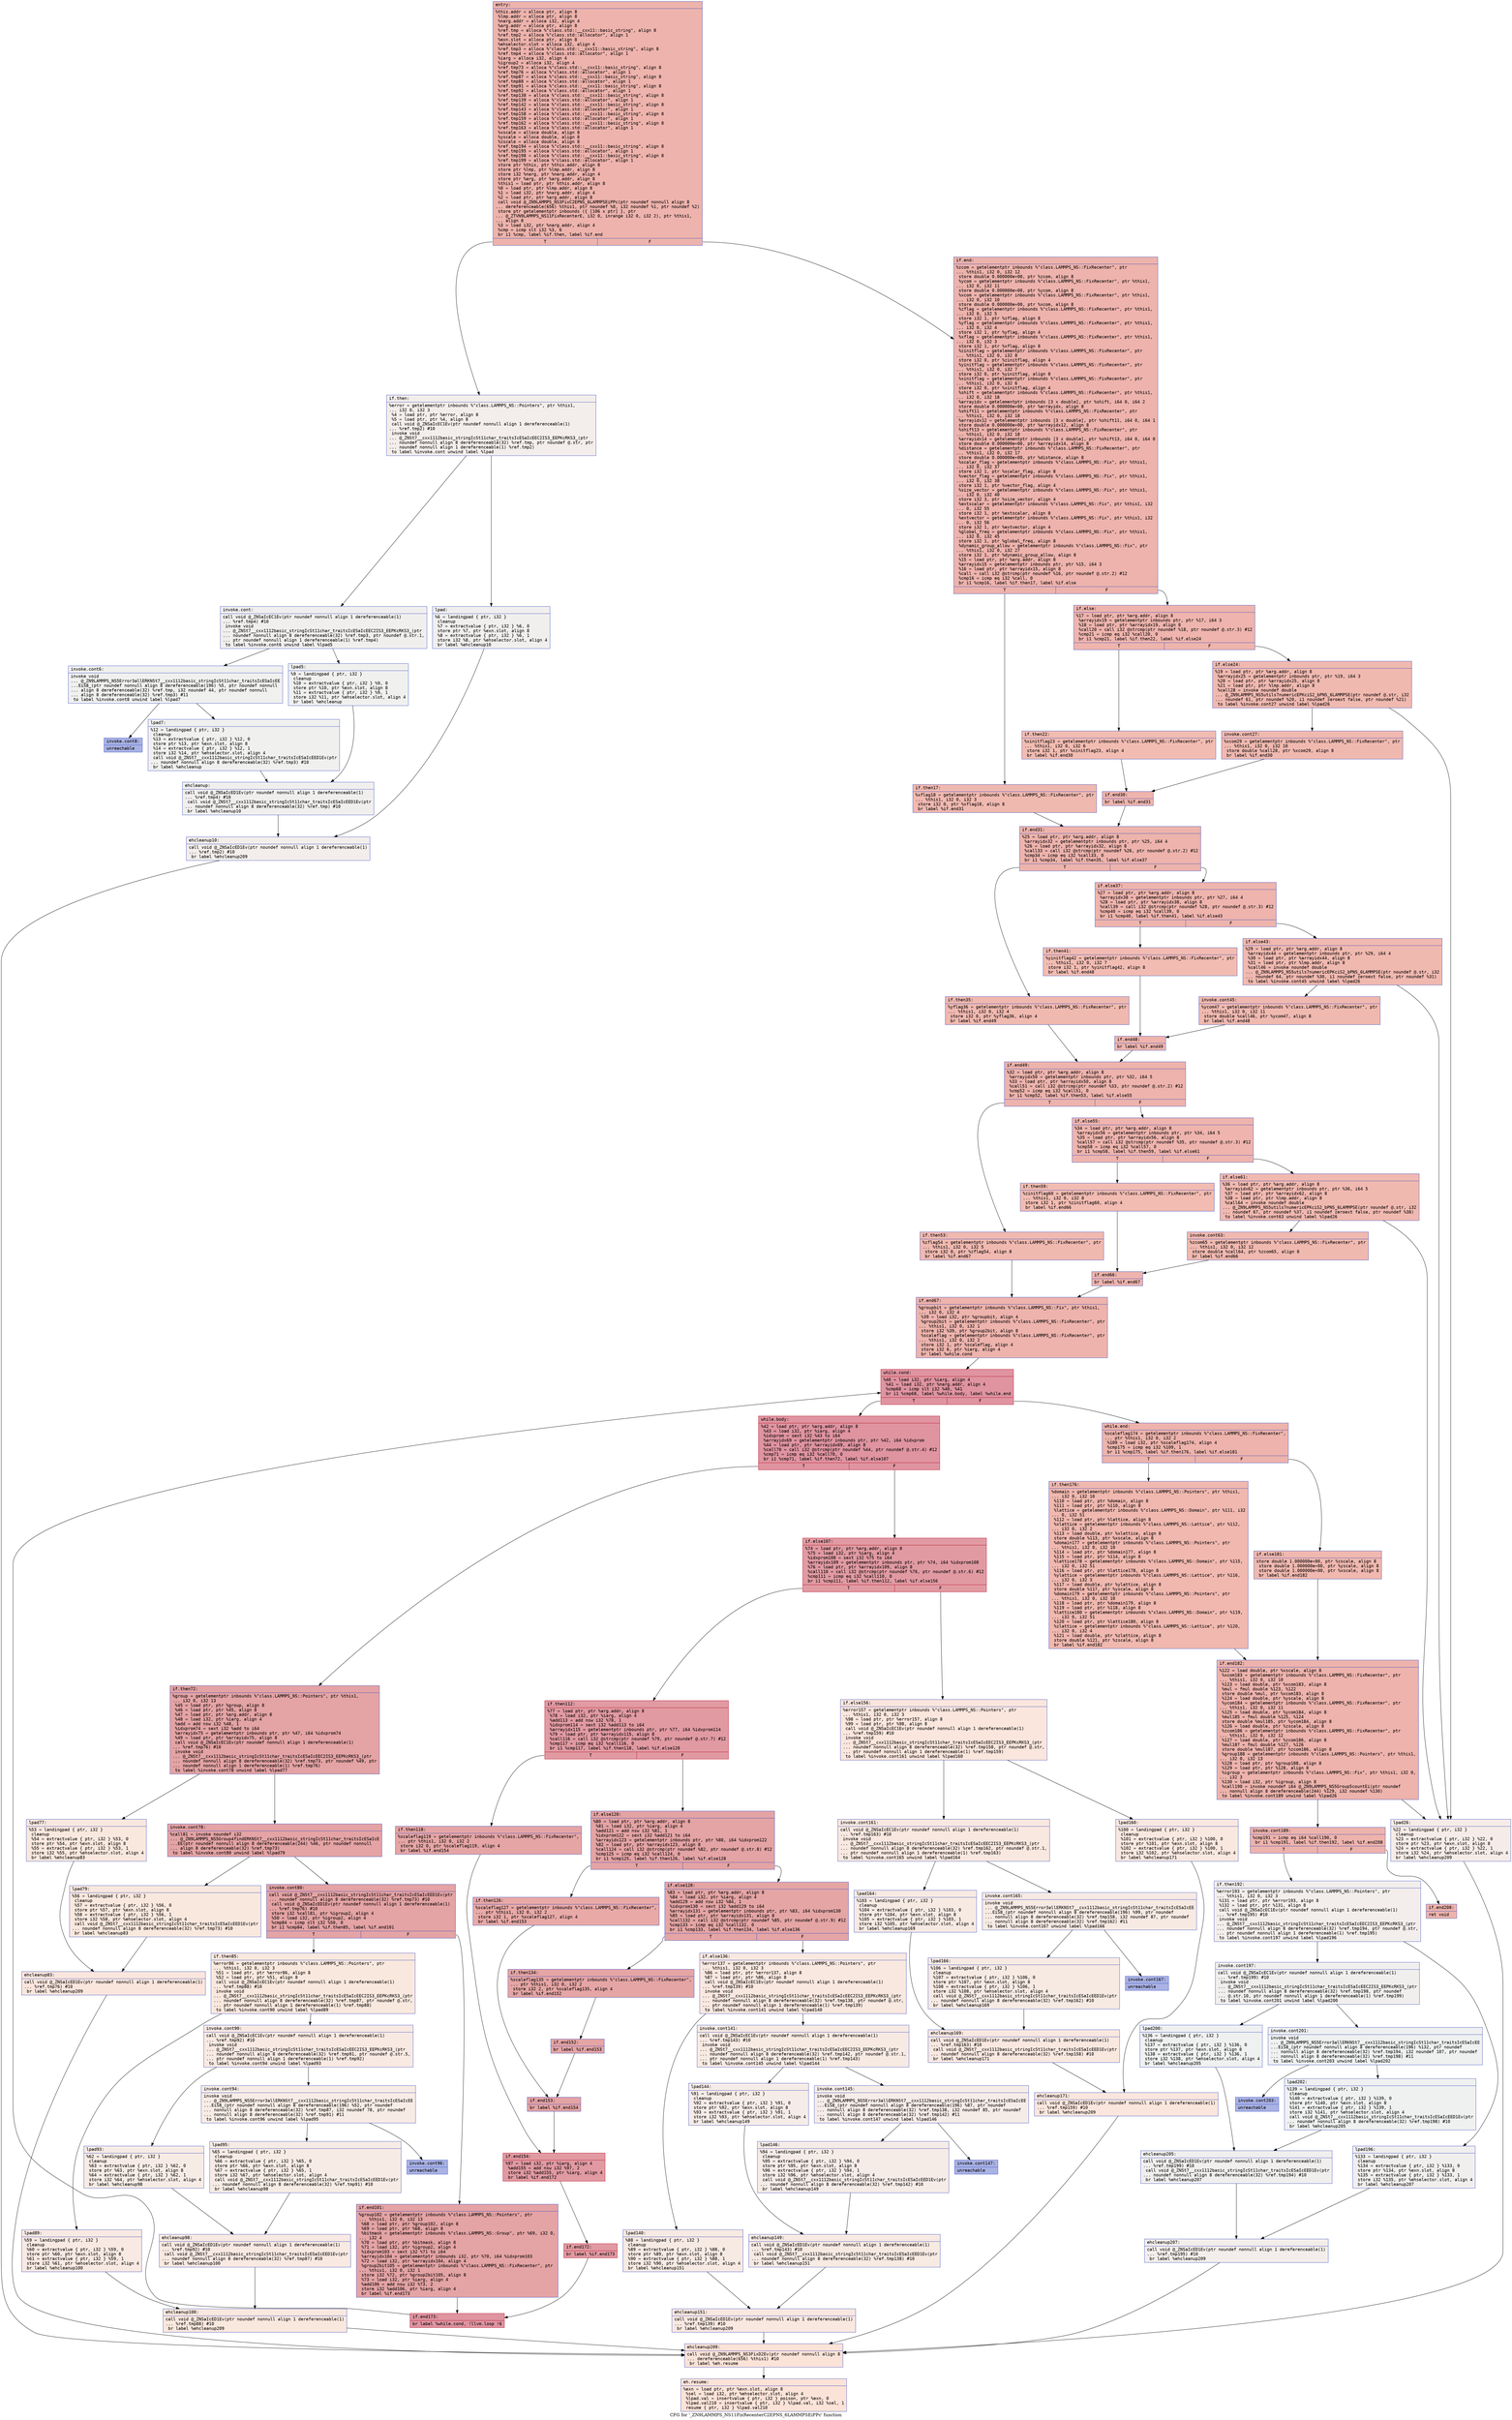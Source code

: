 digraph "CFG for '_ZN9LAMMPS_NS11FixRecenterC2EPNS_6LAMMPSEiPPc' function" {
	label="CFG for '_ZN9LAMMPS_NS11FixRecenterC2EPNS_6LAMMPSEiPPc' function";

	Node0x55b0daa75f10 [shape=record,color="#3d50c3ff", style=filled, fillcolor="#d6524470" fontname="Courier",label="{entry:\l|  %this.addr = alloca ptr, align 8\l  %lmp.addr = alloca ptr, align 8\l  %narg.addr = alloca i32, align 4\l  %arg.addr = alloca ptr, align 8\l  %ref.tmp = alloca %\"class.std::__cxx11::basic_string\", align 8\l  %ref.tmp2 = alloca %\"class.std::allocator\", align 1\l  %exn.slot = alloca ptr, align 8\l  %ehselector.slot = alloca i32, align 4\l  %ref.tmp3 = alloca %\"class.std::__cxx11::basic_string\", align 8\l  %ref.tmp4 = alloca %\"class.std::allocator\", align 1\l  %iarg = alloca i32, align 4\l  %igroup2 = alloca i32, align 4\l  %ref.tmp73 = alloca %\"class.std::__cxx11::basic_string\", align 8\l  %ref.tmp76 = alloca %\"class.std::allocator\", align 1\l  %ref.tmp87 = alloca %\"class.std::__cxx11::basic_string\", align 8\l  %ref.tmp88 = alloca %\"class.std::allocator\", align 1\l  %ref.tmp91 = alloca %\"class.std::__cxx11::basic_string\", align 8\l  %ref.tmp92 = alloca %\"class.std::allocator\", align 1\l  %ref.tmp138 = alloca %\"class.std::__cxx11::basic_string\", align 8\l  %ref.tmp139 = alloca %\"class.std::allocator\", align 1\l  %ref.tmp142 = alloca %\"class.std::__cxx11::basic_string\", align 8\l  %ref.tmp143 = alloca %\"class.std::allocator\", align 1\l  %ref.tmp158 = alloca %\"class.std::__cxx11::basic_string\", align 8\l  %ref.tmp159 = alloca %\"class.std::allocator\", align 1\l  %ref.tmp162 = alloca %\"class.std::__cxx11::basic_string\", align 8\l  %ref.tmp163 = alloca %\"class.std::allocator\", align 1\l  %xscale = alloca double, align 8\l  %yscale = alloca double, align 8\l  %zscale = alloca double, align 8\l  %ref.tmp194 = alloca %\"class.std::__cxx11::basic_string\", align 8\l  %ref.tmp195 = alloca %\"class.std::allocator\", align 1\l  %ref.tmp198 = alloca %\"class.std::__cxx11::basic_string\", align 8\l  %ref.tmp199 = alloca %\"class.std::allocator\", align 1\l  store ptr %this, ptr %this.addr, align 8\l  store ptr %lmp, ptr %lmp.addr, align 8\l  store i32 %narg, ptr %narg.addr, align 4\l  store ptr %arg, ptr %arg.addr, align 8\l  %this1 = load ptr, ptr %this.addr, align 8\l  %0 = load ptr, ptr %lmp.addr, align 8\l  %1 = load i32, ptr %narg.addr, align 4\l  %2 = load ptr, ptr %arg.addr, align 8\l  call void @_ZN9LAMMPS_NS3FixC2EPNS_6LAMMPSEiPPc(ptr noundef nonnull align 8\l... dereferenceable(656) %this1, ptr noundef %0, i32 noundef %1, ptr noundef %2)\l  store ptr getelementptr inbounds (\{ [106 x ptr] \}, ptr\l... @_ZTVN9LAMMPS_NS11FixRecenterE, i32 0, inrange i32 0, i32 2), ptr %this1,\l... align 8\l  %3 = load i32, ptr %narg.addr, align 4\l  %cmp = icmp slt i32 %3, 6\l  br i1 %cmp, label %if.then, label %if.end\l|{<s0>T|<s1>F}}"];
	Node0x55b0daa75f10:s0 -> Node0x55b0daa79340[tooltip="entry -> if.then\nProbability 0.00%" ];
	Node0x55b0daa75f10:s1 -> Node0x55b0daa793f0[tooltip="entry -> if.end\nProbability 100.00%" ];
	Node0x55b0daa79340 [shape=record,color="#3d50c3ff", style=filled, fillcolor="#e5d8d170" fontname="Courier",label="{if.then:\l|  %error = getelementptr inbounds %\"class.LAMMPS_NS::Pointers\", ptr %this1,\l... i32 0, i32 3\l  %4 = load ptr, ptr %error, align 8\l  %5 = load ptr, ptr %4, align 8\l  call void @_ZNSaIcEC1Ev(ptr noundef nonnull align 1 dereferenceable(1)\l... %ref.tmp2) #10\l  invoke void\l... @_ZNSt7__cxx1112basic_stringIcSt11char_traitsIcESaIcEEC2IS3_EEPKcRKS3_(ptr\l... noundef nonnull align 8 dereferenceable(32) %ref.tmp, ptr noundef @.str, ptr\l... noundef nonnull align 1 dereferenceable(1) %ref.tmp2)\l          to label %invoke.cont unwind label %lpad\l}"];
	Node0x55b0daa79340 -> Node0x55b0daa79a40[tooltip="if.then -> invoke.cont\nProbability 50.00%" ];
	Node0x55b0daa79340 -> Node0x55b0daa79b20[tooltip="if.then -> lpad\nProbability 50.00%" ];
	Node0x55b0daa79a40 [shape=record,color="#3d50c3ff", style=filled, fillcolor="#e0dbd870" fontname="Courier",label="{invoke.cont:\l|  call void @_ZNSaIcEC1Ev(ptr noundef nonnull align 1 dereferenceable(1)\l... %ref.tmp4) #10\l  invoke void\l... @_ZNSt7__cxx1112basic_stringIcSt11char_traitsIcESaIcEEC2IS3_EEPKcRKS3_(ptr\l... noundef nonnull align 8 dereferenceable(32) %ref.tmp3, ptr noundef @.str.1,\l... ptr noundef nonnull align 1 dereferenceable(1) %ref.tmp4)\l          to label %invoke.cont6 unwind label %lpad5\l}"];
	Node0x55b0daa79a40 -> Node0x55b0daa79eb0[tooltip="invoke.cont -> invoke.cont6\nProbability 50.00%" ];
	Node0x55b0daa79a40 -> Node0x55b0daa79f00[tooltip="invoke.cont -> lpad5\nProbability 50.00%" ];
	Node0x55b0daa79eb0 [shape=record,color="#3d50c3ff", style=filled, fillcolor="#dedcdb70" fontname="Courier",label="{invoke.cont6:\l|  invoke void\l... @_ZN9LAMMPS_NS5Error3allERKNSt7__cxx1112basic_stringIcSt11char_traitsIcESaIcEE\l...EiS8_(ptr noundef nonnull align 8 dereferenceable(196) %5, ptr noundef nonnull\l... align 8 dereferenceable(32) %ref.tmp, i32 noundef 44, ptr noundef nonnull\l... align 8 dereferenceable(32) %ref.tmp3) #11\l          to label %invoke.cont8 unwind label %lpad7\l}"];
	Node0x55b0daa79eb0 -> Node0x55b0daa79e60[tooltip="invoke.cont6 -> invoke.cont8\nProbability 0.00%" ];
	Node0x55b0daa79eb0 -> Node0x55b0daa7a160[tooltip="invoke.cont6 -> lpad7\nProbability 100.00%" ];
	Node0x55b0daa79e60 [shape=record,color="#3d50c3ff", style=filled, fillcolor="#3d50c370" fontname="Courier",label="{invoke.cont8:\l|  unreachable\l}"];
	Node0x55b0daa79b20 [shape=record,color="#3d50c3ff", style=filled, fillcolor="#e0dbd870" fontname="Courier",label="{lpad:\l|  %6 = landingpad \{ ptr, i32 \}\l          cleanup\l  %7 = extractvalue \{ ptr, i32 \} %6, 0\l  store ptr %7, ptr %exn.slot, align 8\l  %8 = extractvalue \{ ptr, i32 \} %6, 1\l  store i32 %8, ptr %ehselector.slot, align 4\l  br label %ehcleanup10\l}"];
	Node0x55b0daa79b20 -> Node0x55b0daa7ae20[tooltip="lpad -> ehcleanup10\nProbability 100.00%" ];
	Node0x55b0daa79f00 [shape=record,color="#3d50c3ff", style=filled, fillcolor="#dedcdb70" fontname="Courier",label="{lpad5:\l|  %9 = landingpad \{ ptr, i32 \}\l          cleanup\l  %10 = extractvalue \{ ptr, i32 \} %9, 0\l  store ptr %10, ptr %exn.slot, align 8\l  %11 = extractvalue \{ ptr, i32 \} %9, 1\l  store i32 %11, ptr %ehselector.slot, align 4\l  br label %ehcleanup\l}"];
	Node0x55b0daa79f00 -> Node0x55b0daa7b170[tooltip="lpad5 -> ehcleanup\nProbability 100.00%" ];
	Node0x55b0daa7a160 [shape=record,color="#3d50c3ff", style=filled, fillcolor="#dedcdb70" fontname="Courier",label="{lpad7:\l|  %12 = landingpad \{ ptr, i32 \}\l          cleanup\l  %13 = extractvalue \{ ptr, i32 \} %12, 0\l  store ptr %13, ptr %exn.slot, align 8\l  %14 = extractvalue \{ ptr, i32 \} %12, 1\l  store i32 %14, ptr %ehselector.slot, align 4\l  call void @_ZNSt7__cxx1112basic_stringIcSt11char_traitsIcESaIcEED1Ev(ptr\l... noundef nonnull align 8 dereferenceable(32) %ref.tmp3) #10\l  br label %ehcleanup\l}"];
	Node0x55b0daa7a160 -> Node0x55b0daa7b170[tooltip="lpad7 -> ehcleanup\nProbability 100.00%" ];
	Node0x55b0daa7b170 [shape=record,color="#3d50c3ff", style=filled, fillcolor="#e0dbd870" fontname="Courier",label="{ehcleanup:\l|  call void @_ZNSaIcED1Ev(ptr noundef nonnull align 1 dereferenceable(1)\l... %ref.tmp4) #10\l  call void @_ZNSt7__cxx1112basic_stringIcSt11char_traitsIcESaIcEED1Ev(ptr\l... noundef nonnull align 8 dereferenceable(32) %ref.tmp) #10\l  br label %ehcleanup10\l}"];
	Node0x55b0daa7b170 -> Node0x55b0daa7ae20[tooltip="ehcleanup -> ehcleanup10\nProbability 100.00%" ];
	Node0x55b0daa7ae20 [shape=record,color="#3d50c3ff", style=filled, fillcolor="#e5d8d170" fontname="Courier",label="{ehcleanup10:\l|  call void @_ZNSaIcED1Ev(ptr noundef nonnull align 1 dereferenceable(1)\l... %ref.tmp2) #10\l  br label %ehcleanup209\l}"];
	Node0x55b0daa7ae20 -> Node0x55b0daa7bbd0[tooltip="ehcleanup10 -> ehcleanup209\nProbability 100.00%" ];
	Node0x55b0daa793f0 [shape=record,color="#3d50c3ff", style=filled, fillcolor="#d6524470" fontname="Courier",label="{if.end:\l|  %zcom = getelementptr inbounds %\"class.LAMMPS_NS::FixRecenter\", ptr\l... %this1, i32 0, i32 12\l  store double 0.000000e+00, ptr %zcom, align 8\l  %ycom = getelementptr inbounds %\"class.LAMMPS_NS::FixRecenter\", ptr %this1,\l... i32 0, i32 11\l  store double 0.000000e+00, ptr %ycom, align 8\l  %xcom = getelementptr inbounds %\"class.LAMMPS_NS::FixRecenter\", ptr %this1,\l... i32 0, i32 10\l  store double 0.000000e+00, ptr %xcom, align 8\l  %zflag = getelementptr inbounds %\"class.LAMMPS_NS::FixRecenter\", ptr %this1,\l... i32 0, i32 5\l  store i32 1, ptr %zflag, align 8\l  %yflag = getelementptr inbounds %\"class.LAMMPS_NS::FixRecenter\", ptr %this1,\l... i32 0, i32 4\l  store i32 1, ptr %yflag, align 4\l  %xflag = getelementptr inbounds %\"class.LAMMPS_NS::FixRecenter\", ptr %this1,\l... i32 0, i32 3\l  store i32 1, ptr %xflag, align 8\l  %zinitflag = getelementptr inbounds %\"class.LAMMPS_NS::FixRecenter\", ptr\l... %this1, i32 0, i32 8\l  store i32 0, ptr %zinitflag, align 4\l  %yinitflag = getelementptr inbounds %\"class.LAMMPS_NS::FixRecenter\", ptr\l... %this1, i32 0, i32 7\l  store i32 0, ptr %yinitflag, align 8\l  %xinitflag = getelementptr inbounds %\"class.LAMMPS_NS::FixRecenter\", ptr\l... %this1, i32 0, i32 6\l  store i32 0, ptr %xinitflag, align 4\l  %shift = getelementptr inbounds %\"class.LAMMPS_NS::FixRecenter\", ptr %this1,\l... i32 0, i32 18\l  %arrayidx = getelementptr inbounds [3 x double], ptr %shift, i64 0, i64 2\l  store double 0.000000e+00, ptr %arrayidx, align 8\l  %shift11 = getelementptr inbounds %\"class.LAMMPS_NS::FixRecenter\", ptr\l... %this1, i32 0, i32 18\l  %arrayidx12 = getelementptr inbounds [3 x double], ptr %shift11, i64 0, i64 1\l  store double 0.000000e+00, ptr %arrayidx12, align 8\l  %shift13 = getelementptr inbounds %\"class.LAMMPS_NS::FixRecenter\", ptr\l... %this1, i32 0, i32 18\l  %arrayidx14 = getelementptr inbounds [3 x double], ptr %shift13, i64 0, i64 0\l  store double 0.000000e+00, ptr %arrayidx14, align 8\l  %distance = getelementptr inbounds %\"class.LAMMPS_NS::FixRecenter\", ptr\l... %this1, i32 0, i32 17\l  store double 0.000000e+00, ptr %distance, align 8\l  %scalar_flag = getelementptr inbounds %\"class.LAMMPS_NS::Fix\", ptr %this1,\l... i32 0, i32 37\l  store i32 1, ptr %scalar_flag, align 8\l  %vector_flag = getelementptr inbounds %\"class.LAMMPS_NS::Fix\", ptr %this1,\l... i32 0, i32 38\l  store i32 1, ptr %vector_flag, align 4\l  %size_vector = getelementptr inbounds %\"class.LAMMPS_NS::Fix\", ptr %this1,\l... i32 0, i32 40\l  store i32 3, ptr %size_vector, align 4\l  %extscalar = getelementptr inbounds %\"class.LAMMPS_NS::Fix\", ptr %this1, i32\l... 0, i32 55\l  store i32 1, ptr %extscalar, align 8\l  %extvector = getelementptr inbounds %\"class.LAMMPS_NS::Fix\", ptr %this1, i32\l... 0, i32 56\l  store i32 1, ptr %extvector, align 4\l  %global_freq = getelementptr inbounds %\"class.LAMMPS_NS::Fix\", ptr %this1,\l... i32 0, i32 45\l  store i32 1, ptr %global_freq, align 8\l  %dynamic_group_allow = getelementptr inbounds %\"class.LAMMPS_NS::Fix\", ptr\l... %this1, i32 0, i32 27\l  store i32 1, ptr %dynamic_group_allow, align 8\l  %15 = load ptr, ptr %arg.addr, align 8\l  %arrayidx15 = getelementptr inbounds ptr, ptr %15, i64 3\l  %16 = load ptr, ptr %arrayidx15, align 8\l  %call = call i32 @strcmp(ptr noundef %16, ptr noundef @.str.2) #12\l  %cmp16 = icmp eq i32 %call, 0\l  br i1 %cmp16, label %if.then17, label %if.else\l|{<s0>T|<s1>F}}"];
	Node0x55b0daa793f0:s0 -> Node0x55b0daa7f830[tooltip="if.end -> if.then17\nProbability 37.50%" ];
	Node0x55b0daa793f0:s1 -> Node0x55b0daa7f910[tooltip="if.end -> if.else\nProbability 62.50%" ];
	Node0x55b0daa7f830 [shape=record,color="#3d50c3ff", style=filled, fillcolor="#de614d70" fontname="Courier",label="{if.then17:\l|  %xflag18 = getelementptr inbounds %\"class.LAMMPS_NS::FixRecenter\", ptr\l... %this1, i32 0, i32 3\l  store i32 0, ptr %xflag18, align 8\l  br label %if.end31\l}"];
	Node0x55b0daa7f830 -> Node0x55b0daa7fbf0[tooltip="if.then17 -> if.end31\nProbability 100.00%" ];
	Node0x55b0daa7f910 [shape=record,color="#3d50c3ff", style=filled, fillcolor="#d8564670" fontname="Courier",label="{if.else:\l|  %17 = load ptr, ptr %arg.addr, align 8\l  %arrayidx19 = getelementptr inbounds ptr, ptr %17, i64 3\l  %18 = load ptr, ptr %arrayidx19, align 8\l  %call20 = call i32 @strcmp(ptr noundef %18, ptr noundef @.str.3) #12\l  %cmp21 = icmp eq i32 %call20, 0\l  br i1 %cmp21, label %if.then22, label %if.else24\l|{<s0>T|<s1>F}}"];
	Node0x55b0daa7f910:s0 -> Node0x55b0daa80080[tooltip="if.else -> if.then22\nProbability 37.50%" ];
	Node0x55b0daa7f910:s1 -> Node0x55b0daa80100[tooltip="if.else -> if.else24\nProbability 62.50%" ];
	Node0x55b0daa80080 [shape=record,color="#3d50c3ff", style=filled, fillcolor="#e1675170" fontname="Courier",label="{if.then22:\l|  %xinitflag23 = getelementptr inbounds %\"class.LAMMPS_NS::FixRecenter\", ptr\l... %this1, i32 0, i32 6\l  store i32 1, ptr %xinitflag23, align 4\l  br label %if.end30\l}"];
	Node0x55b0daa80080 -> Node0x55b0daa80420[tooltip="if.then22 -> if.end30\nProbability 100.00%" ];
	Node0x55b0daa80100 [shape=record,color="#3d50c3ff", style=filled, fillcolor="#de614d70" fontname="Courier",label="{if.else24:\l|  %19 = load ptr, ptr %arg.addr, align 8\l  %arrayidx25 = getelementptr inbounds ptr, ptr %19, i64 3\l  %20 = load ptr, ptr %arrayidx25, align 8\l  %21 = load ptr, ptr %lmp.addr, align 8\l  %call28 = invoke noundef double\l... @_ZN9LAMMPS_NS5utils7numericEPKciS2_bPNS_6LAMMPSE(ptr noundef @.str, i32\l... noundef 61, ptr noundef %20, i1 noundef zeroext false, ptr noundef %21)\l          to label %invoke.cont27 unwind label %lpad26\l}"];
	Node0x55b0daa80100 -> Node0x55b0daa80810[tooltip="if.else24 -> invoke.cont27\nProbability 100.00%" ];
	Node0x55b0daa80100 -> Node0x55b0daa80890[tooltip="if.else24 -> lpad26\nProbability 0.00%" ];
	Node0x55b0daa80810 [shape=record,color="#3d50c3ff", style=filled, fillcolor="#de614d70" fontname="Courier",label="{invoke.cont27:\l|  %xcom29 = getelementptr inbounds %\"class.LAMMPS_NS::FixRecenter\", ptr\l... %this1, i32 0, i32 10\l  store double %call28, ptr %xcom29, align 8\l  br label %if.end30\l}"];
	Node0x55b0daa80810 -> Node0x55b0daa80420[tooltip="invoke.cont27 -> if.end30\nProbability 100.00%" ];
	Node0x55b0daa80890 [shape=record,color="#3d50c3ff", style=filled, fillcolor="#ead5c970" fontname="Courier",label="{lpad26:\l|  %22 = landingpad \{ ptr, i32 \}\l          cleanup\l  %23 = extractvalue \{ ptr, i32 \} %22, 0\l  store ptr %23, ptr %exn.slot, align 8\l  %24 = extractvalue \{ ptr, i32 \} %22, 1\l  store i32 %24, ptr %ehselector.slot, align 4\l  br label %ehcleanup209\l}"];
	Node0x55b0daa80890 -> Node0x55b0daa7bbd0[tooltip="lpad26 -> ehcleanup209\nProbability 100.00%" ];
	Node0x55b0daa80420 [shape=record,color="#3d50c3ff", style=filled, fillcolor="#d8564670" fontname="Courier",label="{if.end30:\l|  br label %if.end31\l}"];
	Node0x55b0daa80420 -> Node0x55b0daa7fbf0[tooltip="if.end30 -> if.end31\nProbability 100.00%" ];
	Node0x55b0daa7fbf0 [shape=record,color="#3d50c3ff", style=filled, fillcolor="#d6524470" fontname="Courier",label="{if.end31:\l|  %25 = load ptr, ptr %arg.addr, align 8\l  %arrayidx32 = getelementptr inbounds ptr, ptr %25, i64 4\l  %26 = load ptr, ptr %arrayidx32, align 8\l  %call33 = call i32 @strcmp(ptr noundef %26, ptr noundef @.str.2) #12\l  %cmp34 = icmp eq i32 %call33, 0\l  br i1 %cmp34, label %if.then35, label %if.else37\l|{<s0>T|<s1>F}}"];
	Node0x55b0daa7fbf0:s0 -> Node0x55b0daa7a1b0[tooltip="if.end31 -> if.then35\nProbability 37.50%" ];
	Node0x55b0daa7fbf0:s1 -> Node0x55b0daa7a230[tooltip="if.end31 -> if.else37\nProbability 62.50%" ];
	Node0x55b0daa7a1b0 [shape=record,color="#3d50c3ff", style=filled, fillcolor="#de614d70" fontname="Courier",label="{if.then35:\l|  %yflag36 = getelementptr inbounds %\"class.LAMMPS_NS::FixRecenter\", ptr\l... %this1, i32 0, i32 4\l  store i32 0, ptr %yflag36, align 4\l  br label %if.end49\l}"];
	Node0x55b0daa7a1b0 -> Node0x55b0daa7a4e0[tooltip="if.then35 -> if.end49\nProbability 100.00%" ];
	Node0x55b0daa7a230 [shape=record,color="#3d50c3ff", style=filled, fillcolor="#d8564670" fontname="Courier",label="{if.else37:\l|  %27 = load ptr, ptr %arg.addr, align 8\l  %arrayidx38 = getelementptr inbounds ptr, ptr %27, i64 4\l  %28 = load ptr, ptr %arrayidx38, align 8\l  %call39 = call i32 @strcmp(ptr noundef %28, ptr noundef @.str.3) #12\l  %cmp40 = icmp eq i32 %call39, 0\l  br i1 %cmp40, label %if.then41, label %if.else43\l|{<s0>T|<s1>F}}"];
	Node0x55b0daa7a230:s0 -> Node0x55b0daa82380[tooltip="if.else37 -> if.then41\nProbability 37.50%" ];
	Node0x55b0daa7a230:s1 -> Node0x55b0daa823d0[tooltip="if.else37 -> if.else43\nProbability 62.50%" ];
	Node0x55b0daa82380 [shape=record,color="#3d50c3ff", style=filled, fillcolor="#e1675170" fontname="Courier",label="{if.then41:\l|  %yinitflag42 = getelementptr inbounds %\"class.LAMMPS_NS::FixRecenter\", ptr\l... %this1, i32 0, i32 7\l  store i32 1, ptr %yinitflag42, align 8\l  br label %if.end48\l}"];
	Node0x55b0daa82380 -> Node0x55b0daa82690[tooltip="if.then41 -> if.end48\nProbability 100.00%" ];
	Node0x55b0daa823d0 [shape=record,color="#3d50c3ff", style=filled, fillcolor="#de614d70" fontname="Courier",label="{if.else43:\l|  %29 = load ptr, ptr %arg.addr, align 8\l  %arrayidx44 = getelementptr inbounds ptr, ptr %29, i64 4\l  %30 = load ptr, ptr %arrayidx44, align 8\l  %31 = load ptr, ptr %lmp.addr, align 8\l  %call46 = invoke noundef double\l... @_ZN9LAMMPS_NS5utils7numericEPKciS2_bPNS_6LAMMPSE(ptr noundef @.str, i32\l... noundef 64, ptr noundef %30, i1 noundef zeroext false, ptr noundef %31)\l          to label %invoke.cont45 unwind label %lpad26\l}"];
	Node0x55b0daa823d0 -> Node0x55b0daa82a00[tooltip="if.else43 -> invoke.cont45\nProbability 100.00%" ];
	Node0x55b0daa823d0 -> Node0x55b0daa80890[tooltip="if.else43 -> lpad26\nProbability 0.00%" ];
	Node0x55b0daa82a00 [shape=record,color="#3d50c3ff", style=filled, fillcolor="#de614d70" fontname="Courier",label="{invoke.cont45:\l|  %ycom47 = getelementptr inbounds %\"class.LAMMPS_NS::FixRecenter\", ptr\l... %this1, i32 0, i32 11\l  store double %call46, ptr %ycom47, align 8\l  br label %if.end48\l}"];
	Node0x55b0daa82a00 -> Node0x55b0daa82690[tooltip="invoke.cont45 -> if.end48\nProbability 100.00%" ];
	Node0x55b0daa82690 [shape=record,color="#3d50c3ff", style=filled, fillcolor="#d8564670" fontname="Courier",label="{if.end48:\l|  br label %if.end49\l}"];
	Node0x55b0daa82690 -> Node0x55b0daa7a4e0[tooltip="if.end48 -> if.end49\nProbability 100.00%" ];
	Node0x55b0daa7a4e0 [shape=record,color="#3d50c3ff", style=filled, fillcolor="#d6524470" fontname="Courier",label="{if.end49:\l|  %32 = load ptr, ptr %arg.addr, align 8\l  %arrayidx50 = getelementptr inbounds ptr, ptr %32, i64 5\l  %33 = load ptr, ptr %arrayidx50, align 8\l  %call51 = call i32 @strcmp(ptr noundef %33, ptr noundef @.str.2) #12\l  %cmp52 = icmp eq i32 %call51, 0\l  br i1 %cmp52, label %if.then53, label %if.else55\l|{<s0>T|<s1>F}}"];
	Node0x55b0daa7a4e0:s0 -> Node0x55b0daa832f0[tooltip="if.end49 -> if.then53\nProbability 37.50%" ];
	Node0x55b0daa7a4e0:s1 -> Node0x55b0daa83370[tooltip="if.end49 -> if.else55\nProbability 62.50%" ];
	Node0x55b0daa832f0 [shape=record,color="#3d50c3ff", style=filled, fillcolor="#de614d70" fontname="Courier",label="{if.then53:\l|  %zflag54 = getelementptr inbounds %\"class.LAMMPS_NS::FixRecenter\", ptr\l... %this1, i32 0, i32 5\l  store i32 0, ptr %zflag54, align 8\l  br label %if.end67\l}"];
	Node0x55b0daa832f0 -> Node0x55b0daa83620[tooltip="if.then53 -> if.end67\nProbability 100.00%" ];
	Node0x55b0daa83370 [shape=record,color="#3d50c3ff", style=filled, fillcolor="#d8564670" fontname="Courier",label="{if.else55:\l|  %34 = load ptr, ptr %arg.addr, align 8\l  %arrayidx56 = getelementptr inbounds ptr, ptr %34, i64 5\l  %35 = load ptr, ptr %arrayidx56, align 8\l  %call57 = call i32 @strcmp(ptr noundef %35, ptr noundef @.str.3) #12\l  %cmp58 = icmp eq i32 %call57, 0\l  br i1 %cmp58, label %if.then59, label %if.else61\l|{<s0>T|<s1>F}}"];
	Node0x55b0daa83370:s0 -> Node0x55b0daa83ae0[tooltip="if.else55 -> if.then59\nProbability 37.50%" ];
	Node0x55b0daa83370:s1 -> Node0x55b0daa83b60[tooltip="if.else55 -> if.else61\nProbability 62.50%" ];
	Node0x55b0daa83ae0 [shape=record,color="#3d50c3ff", style=filled, fillcolor="#e1675170" fontname="Courier",label="{if.then59:\l|  %zinitflag60 = getelementptr inbounds %\"class.LAMMPS_NS::FixRecenter\", ptr\l... %this1, i32 0, i32 8\l  store i32 1, ptr %zinitflag60, align 4\l  br label %if.end66\l}"];
	Node0x55b0daa83ae0 -> Node0x55b0daa83e20[tooltip="if.then59 -> if.end66\nProbability 100.00%" ];
	Node0x55b0daa83b60 [shape=record,color="#3d50c3ff", style=filled, fillcolor="#de614d70" fontname="Courier",label="{if.else61:\l|  %36 = load ptr, ptr %arg.addr, align 8\l  %arrayidx62 = getelementptr inbounds ptr, ptr %36, i64 5\l  %37 = load ptr, ptr %arrayidx62, align 8\l  %38 = load ptr, ptr %lmp.addr, align 8\l  %call64 = invoke noundef double\l... @_ZN9LAMMPS_NS5utils7numericEPKciS2_bPNS_6LAMMPSE(ptr noundef @.str, i32\l... noundef 67, ptr noundef %37, i1 noundef zeroext false, ptr noundef %38)\l          to label %invoke.cont63 unwind label %lpad26\l}"];
	Node0x55b0daa83b60 -> Node0x55b0daa84190[tooltip="if.else61 -> invoke.cont63\nProbability 100.00%" ];
	Node0x55b0daa83b60 -> Node0x55b0daa80890[tooltip="if.else61 -> lpad26\nProbability 0.00%" ];
	Node0x55b0daa84190 [shape=record,color="#3d50c3ff", style=filled, fillcolor="#de614d70" fontname="Courier",label="{invoke.cont63:\l|  %zcom65 = getelementptr inbounds %\"class.LAMMPS_NS::FixRecenter\", ptr\l... %this1, i32 0, i32 12\l  store double %call64, ptr %zcom65, align 8\l  br label %if.end66\l}"];
	Node0x55b0daa84190 -> Node0x55b0daa83e20[tooltip="invoke.cont63 -> if.end66\nProbability 100.00%" ];
	Node0x55b0daa83e20 [shape=record,color="#3d50c3ff", style=filled, fillcolor="#d8564670" fontname="Courier",label="{if.end66:\l|  br label %if.end67\l}"];
	Node0x55b0daa83e20 -> Node0x55b0daa83620[tooltip="if.end66 -> if.end67\nProbability 100.00%" ];
	Node0x55b0daa83620 [shape=record,color="#3d50c3ff", style=filled, fillcolor="#d6524470" fontname="Courier",label="{if.end67:\l|  %groupbit = getelementptr inbounds %\"class.LAMMPS_NS::Fix\", ptr %this1,\l... i32 0, i32 4\l  %39 = load i32, ptr %groupbit, align 4\l  %group2bit = getelementptr inbounds %\"class.LAMMPS_NS::FixRecenter\", ptr\l... %this1, i32 0, i32 1\l  store i32 %39, ptr %group2bit, align 8\l  %scaleflag = getelementptr inbounds %\"class.LAMMPS_NS::FixRecenter\", ptr\l... %this1, i32 0, i32 2\l  store i32 1, ptr %scaleflag, align 4\l  store i32 6, ptr %iarg, align 4\l  br label %while.cond\l}"];
	Node0x55b0daa83620 -> Node0x55b0daa84b70[tooltip="if.end67 -> while.cond\nProbability 100.00%" ];
	Node0x55b0daa84b70 [shape=record,color="#b70d28ff", style=filled, fillcolor="#b70d2870" fontname="Courier",label="{while.cond:\l|  %40 = load i32, ptr %iarg, align 4\l  %41 = load i32, ptr %narg.addr, align 4\l  %cmp68 = icmp slt i32 %40, %41\l  br i1 %cmp68, label %while.body, label %while.end\l|{<s0>T|<s1>F}}"];
	Node0x55b0daa84b70:s0 -> Node0x55b0daa84e10[tooltip="while.cond -> while.body\nProbability 96.88%" ];
	Node0x55b0daa84b70:s1 -> Node0x55b0daa84e90[tooltip="while.cond -> while.end\nProbability 3.12%" ];
	Node0x55b0daa84e10 [shape=record,color="#b70d28ff", style=filled, fillcolor="#b70d2870" fontname="Courier",label="{while.body:\l|  %42 = load ptr, ptr %arg.addr, align 8\l  %43 = load i32, ptr %iarg, align 4\l  %idxprom = sext i32 %43 to i64\l  %arrayidx69 = getelementptr inbounds ptr, ptr %42, i64 %idxprom\l  %44 = load ptr, ptr %arrayidx69, align 8\l  %call70 = call i32 @strcmp(ptr noundef %44, ptr noundef @.str.4) #12\l  %cmp71 = icmp eq i32 %call70, 0\l  br i1 %cmp71, label %if.then72, label %if.else107\l|{<s0>T|<s1>F}}"];
	Node0x55b0daa84e10:s0 -> Node0x55b0daa854a0[tooltip="while.body -> if.then72\nProbability 37.50%" ];
	Node0x55b0daa84e10:s1 -> Node0x55b0daa85520[tooltip="while.body -> if.else107\nProbability 62.50%" ];
	Node0x55b0daa854a0 [shape=record,color="#3d50c3ff", style=filled, fillcolor="#c32e3170" fontname="Courier",label="{if.then72:\l|  %group = getelementptr inbounds %\"class.LAMMPS_NS::Pointers\", ptr %this1,\l... i32 0, i32 13\l  %45 = load ptr, ptr %group, align 8\l  %46 = load ptr, ptr %45, align 8\l  %47 = load ptr, ptr %arg.addr, align 8\l  %48 = load i32, ptr %iarg, align 4\l  %add = add nsw i32 %48, 1\l  %idxprom74 = sext i32 %add to i64\l  %arrayidx75 = getelementptr inbounds ptr, ptr %47, i64 %idxprom74\l  %49 = load ptr, ptr %arrayidx75, align 8\l  call void @_ZNSaIcEC1Ev(ptr noundef nonnull align 1 dereferenceable(1)\l... %ref.tmp76) #10\l  invoke void\l... @_ZNSt7__cxx1112basic_stringIcSt11char_traitsIcESaIcEEC2IS3_EEPKcRKS3_(ptr\l... noundef nonnull align 8 dereferenceable(32) %ref.tmp73, ptr noundef %49, ptr\l... noundef nonnull align 1 dereferenceable(1) %ref.tmp76)\l          to label %invoke.cont78 unwind label %lpad77\l}"];
	Node0x55b0daa854a0 -> Node0x55b0daa86590[tooltip="if.then72 -> invoke.cont78\nProbability 100.00%" ];
	Node0x55b0daa854a0 -> Node0x55b0daa86610[tooltip="if.then72 -> lpad77\nProbability 0.00%" ];
	Node0x55b0daa86590 [shape=record,color="#3d50c3ff", style=filled, fillcolor="#c32e3170" fontname="Courier",label="{invoke.cont78:\l|  %call81 = invoke noundef i32\l... @_ZN9LAMMPS_NS5Group4findERKNSt7__cxx1112basic_stringIcSt11char_traitsIcESaIcE\l...EE(ptr noundef nonnull align 8 dereferenceable(244) %46, ptr noundef nonnull\l... align 8 dereferenceable(32) %ref.tmp73)\l          to label %invoke.cont80 unwind label %lpad79\l}"];
	Node0x55b0daa86590 -> Node0x55b0daa86540[tooltip="invoke.cont78 -> invoke.cont80\nProbability 100.00%" ];
	Node0x55b0daa86590 -> Node0x55b0daa86840[tooltip="invoke.cont78 -> lpad79\nProbability 0.00%" ];
	Node0x55b0daa86540 [shape=record,color="#3d50c3ff", style=filled, fillcolor="#c32e3170" fontname="Courier",label="{invoke.cont80:\l|  call void @_ZNSt7__cxx1112basic_stringIcSt11char_traitsIcESaIcEED1Ev(ptr\l... noundef nonnull align 8 dereferenceable(32) %ref.tmp73) #10\l  call void @_ZNSaIcED1Ev(ptr noundef nonnull align 1 dereferenceable(1)\l... %ref.tmp76) #10\l  store i32 %call81, ptr %igroup2, align 4\l  %50 = load i32, ptr %igroup2, align 4\l  %cmp84 = icmp slt i32 %50, 0\l  br i1 %cmp84, label %if.then85, label %if.end101\l|{<s0>T|<s1>F}}"];
	Node0x55b0daa86540:s0 -> Node0x55b0daa86f70[tooltip="invoke.cont80 -> if.then85\nProbability 0.00%" ];
	Node0x55b0daa86540:s1 -> Node0x55b0daa86ff0[tooltip="invoke.cont80 -> if.end101\nProbability 100.00%" ];
	Node0x55b0daa86f70 [shape=record,color="#3d50c3ff", style=filled, fillcolor="#f2cab570" fontname="Courier",label="{if.then85:\l|  %error86 = getelementptr inbounds %\"class.LAMMPS_NS::Pointers\", ptr\l... %this1, i32 0, i32 3\l  %51 = load ptr, ptr %error86, align 8\l  %52 = load ptr, ptr %51, align 8\l  call void @_ZNSaIcEC1Ev(ptr noundef nonnull align 1 dereferenceable(1)\l... %ref.tmp88) #10\l  invoke void\l... @_ZNSt7__cxx1112basic_stringIcSt11char_traitsIcESaIcEEC2IS3_EEPKcRKS3_(ptr\l... noundef nonnull align 8 dereferenceable(32) %ref.tmp87, ptr noundef @.str,\l... ptr noundef nonnull align 1 dereferenceable(1) %ref.tmp88)\l          to label %invoke.cont90 unwind label %lpad89\l}"];
	Node0x55b0daa86f70 -> Node0x55b0daa87480[tooltip="if.then85 -> invoke.cont90\nProbability 50.00%" ];
	Node0x55b0daa86f70 -> Node0x55b0daa87500[tooltip="if.then85 -> lpad89\nProbability 50.00%" ];
	Node0x55b0daa87480 [shape=record,color="#3d50c3ff", style=filled, fillcolor="#efcebd70" fontname="Courier",label="{invoke.cont90:\l|  call void @_ZNSaIcEC1Ev(ptr noundef nonnull align 1 dereferenceable(1)\l... %ref.tmp92) #10\l  invoke void\l... @_ZNSt7__cxx1112basic_stringIcSt11char_traitsIcESaIcEEC2IS3_EEPKcRKS3_(ptr\l... noundef nonnull align 8 dereferenceable(32) %ref.tmp91, ptr noundef @.str.5,\l... ptr noundef nonnull align 1 dereferenceable(1) %ref.tmp92)\l          to label %invoke.cont94 unwind label %lpad93\l}"];
	Node0x55b0daa87480 -> Node0x55b0daa87760[tooltip="invoke.cont90 -> invoke.cont94\nProbability 50.00%" ];
	Node0x55b0daa87480 -> Node0x55b0daa877b0[tooltip="invoke.cont90 -> lpad93\nProbability 50.00%" ];
	Node0x55b0daa87760 [shape=record,color="#3d50c3ff", style=filled, fillcolor="#ecd3c570" fontname="Courier",label="{invoke.cont94:\l|  invoke void\l... @_ZN9LAMMPS_NS5Error3allERKNSt7__cxx1112basic_stringIcSt11char_traitsIcESaIcEE\l...EiS8_(ptr noundef nonnull align 8 dereferenceable(196) %52, ptr noundef\l... nonnull align 8 dereferenceable(32) %ref.tmp87, i32 noundef 78, ptr noundef\l... nonnull align 8 dereferenceable(32) %ref.tmp91) #11\l          to label %invoke.cont96 unwind label %lpad95\l}"];
	Node0x55b0daa87760 -> Node0x55b0daa87710[tooltip="invoke.cont94 -> invoke.cont96\nProbability 0.00%" ];
	Node0x55b0daa87760 -> Node0x55b0daa879b0[tooltip="invoke.cont94 -> lpad95\nProbability 100.00%" ];
	Node0x55b0daa87710 [shape=record,color="#3d50c3ff", style=filled, fillcolor="#3d50c370" fontname="Courier",label="{invoke.cont96:\l|  unreachable\l}"];
	Node0x55b0daa86610 [shape=record,color="#3d50c3ff", style=filled, fillcolor="#f2cab570" fontname="Courier",label="{lpad77:\l|  %53 = landingpad \{ ptr, i32 \}\l          cleanup\l  %54 = extractvalue \{ ptr, i32 \} %53, 0\l  store ptr %54, ptr %exn.slot, align 8\l  %55 = extractvalue \{ ptr, i32 \} %53, 1\l  store i32 %55, ptr %ehselector.slot, align 4\l  br label %ehcleanup83\l}"];
	Node0x55b0daa86610 -> Node0x55b0daa87f70[tooltip="lpad77 -> ehcleanup83\nProbability 100.00%" ];
	Node0x55b0daa86840 [shape=record,color="#3d50c3ff", style=filled, fillcolor="#f2cab570" fontname="Courier",label="{lpad79:\l|  %56 = landingpad \{ ptr, i32 \}\l          cleanup\l  %57 = extractvalue \{ ptr, i32 \} %56, 0\l  store ptr %57, ptr %exn.slot, align 8\l  %58 = extractvalue \{ ptr, i32 \} %56, 1\l  store i32 %58, ptr %ehselector.slot, align 4\l  call void @_ZNSt7__cxx1112basic_stringIcSt11char_traitsIcESaIcEED1Ev(ptr\l... noundef nonnull align 8 dereferenceable(32) %ref.tmp73) #10\l  br label %ehcleanup83\l}"];
	Node0x55b0daa86840 -> Node0x55b0daa87f70[tooltip="lpad79 -> ehcleanup83\nProbability 100.00%" ];
	Node0x55b0daa87f70 [shape=record,color="#3d50c3ff", style=filled, fillcolor="#f3c7b170" fontname="Courier",label="{ehcleanup83:\l|  call void @_ZNSaIcED1Ev(ptr noundef nonnull align 1 dereferenceable(1)\l... %ref.tmp76) #10\l  br label %ehcleanup209\l}"];
	Node0x55b0daa87f70 -> Node0x55b0daa7bbd0[tooltip="ehcleanup83 -> ehcleanup209\nProbability 100.00%" ];
	Node0x55b0daa87500 [shape=record,color="#3d50c3ff", style=filled, fillcolor="#efcebd70" fontname="Courier",label="{lpad89:\l|  %59 = landingpad \{ ptr, i32 \}\l          cleanup\l  %60 = extractvalue \{ ptr, i32 \} %59, 0\l  store ptr %60, ptr %exn.slot, align 8\l  %61 = extractvalue \{ ptr, i32 \} %59, 1\l  store i32 %61, ptr %ehselector.slot, align 4\l  br label %ehcleanup100\l}"];
	Node0x55b0daa87500 -> Node0x55b0daa88840[tooltip="lpad89 -> ehcleanup100\nProbability 100.00%" ];
	Node0x55b0daa877b0 [shape=record,color="#3d50c3ff", style=filled, fillcolor="#ecd3c570" fontname="Courier",label="{lpad93:\l|  %62 = landingpad \{ ptr, i32 \}\l          cleanup\l  %63 = extractvalue \{ ptr, i32 \} %62, 0\l  store ptr %63, ptr %exn.slot, align 8\l  %64 = extractvalue \{ ptr, i32 \} %62, 1\l  store i32 %64, ptr %ehselector.slot, align 4\l  br label %ehcleanup98\l}"];
	Node0x55b0daa877b0 -> Node0x55b0daa88bb0[tooltip="lpad93 -> ehcleanup98\nProbability 100.00%" ];
	Node0x55b0daa879b0 [shape=record,color="#3d50c3ff", style=filled, fillcolor="#ecd3c570" fontname="Courier",label="{lpad95:\l|  %65 = landingpad \{ ptr, i32 \}\l          cleanup\l  %66 = extractvalue \{ ptr, i32 \} %65, 0\l  store ptr %66, ptr %exn.slot, align 8\l  %67 = extractvalue \{ ptr, i32 \} %65, 1\l  store i32 %67, ptr %ehselector.slot, align 4\l  call void @_ZNSt7__cxx1112basic_stringIcSt11char_traitsIcESaIcEED1Ev(ptr\l... noundef nonnull align 8 dereferenceable(32) %ref.tmp91) #10\l  br label %ehcleanup98\l}"];
	Node0x55b0daa879b0 -> Node0x55b0daa88bb0[tooltip="lpad95 -> ehcleanup98\nProbability 100.00%" ];
	Node0x55b0daa88bb0 [shape=record,color="#3d50c3ff", style=filled, fillcolor="#efcebd70" fontname="Courier",label="{ehcleanup98:\l|  call void @_ZNSaIcED1Ev(ptr noundef nonnull align 1 dereferenceable(1)\l... %ref.tmp92) #10\l  call void @_ZNSt7__cxx1112basic_stringIcSt11char_traitsIcESaIcEED1Ev(ptr\l... noundef nonnull align 8 dereferenceable(32) %ref.tmp87) #10\l  br label %ehcleanup100\l}"];
	Node0x55b0daa88bb0 -> Node0x55b0daa88840[tooltip="ehcleanup98 -> ehcleanup100\nProbability 100.00%" ];
	Node0x55b0daa88840 [shape=record,color="#3d50c3ff", style=filled, fillcolor="#f2cab570" fontname="Courier",label="{ehcleanup100:\l|  call void @_ZNSaIcED1Ev(ptr noundef nonnull align 1 dereferenceable(1)\l... %ref.tmp88) #10\l  br label %ehcleanup209\l}"];
	Node0x55b0daa88840 -> Node0x55b0daa7bbd0[tooltip="ehcleanup100 -> ehcleanup209\nProbability 100.00%" ];
	Node0x55b0daa86ff0 [shape=record,color="#3d50c3ff", style=filled, fillcolor="#c32e3170" fontname="Courier",label="{if.end101:\l|  %group102 = getelementptr inbounds %\"class.LAMMPS_NS::Pointers\", ptr\l... %this1, i32 0, i32 13\l  %68 = load ptr, ptr %group102, align 8\l  %69 = load ptr, ptr %68, align 8\l  %bitmask = getelementptr inbounds %\"class.LAMMPS_NS::Group\", ptr %69, i32 0,\l... i32 4\l  %70 = load ptr, ptr %bitmask, align 8\l  %71 = load i32, ptr %igroup2, align 4\l  %idxprom103 = sext i32 %71 to i64\l  %arrayidx104 = getelementptr inbounds i32, ptr %70, i64 %idxprom103\l  %72 = load i32, ptr %arrayidx104, align 4\l  %group2bit105 = getelementptr inbounds %\"class.LAMMPS_NS::FixRecenter\", ptr\l... %this1, i32 0, i32 1\l  store i32 %72, ptr %group2bit105, align 8\l  %73 = load i32, ptr %iarg, align 4\l  %add106 = add nsw i32 %73, 2\l  store i32 %add106, ptr %iarg, align 4\l  br label %if.end173\l}"];
	Node0x55b0daa86ff0 -> Node0x55b0daa7eb20[tooltip="if.end101 -> if.end173\nProbability 100.00%" ];
	Node0x55b0daa85520 [shape=record,color="#b70d28ff", style=filled, fillcolor="#bb1b2c70" fontname="Courier",label="{if.else107:\l|  %74 = load ptr, ptr %arg.addr, align 8\l  %75 = load i32, ptr %iarg, align 4\l  %idxprom108 = sext i32 %75 to i64\l  %arrayidx109 = getelementptr inbounds ptr, ptr %74, i64 %idxprom108\l  %76 = load ptr, ptr %arrayidx109, align 8\l  %call110 = call i32 @strcmp(ptr noundef %76, ptr noundef @.str.6) #12\l  %cmp111 = icmp eq i32 %call110, 0\l  br i1 %cmp111, label %if.then112, label %if.else156\l|{<s0>T|<s1>F}}"];
	Node0x55b0daa85520:s0 -> Node0x55b0daa7f100[tooltip="if.else107 -> if.then112\nProbability 100.00%" ];
	Node0x55b0daa85520:s1 -> Node0x55b0daa7f180[tooltip="if.else107 -> if.else156\nProbability 0.00%" ];
	Node0x55b0daa7f100 [shape=record,color="#b70d28ff", style=filled, fillcolor="#bb1b2c70" fontname="Courier",label="{if.then112:\l|  %77 = load ptr, ptr %arg.addr, align 8\l  %78 = load i32, ptr %iarg, align 4\l  %add113 = add nsw i32 %78, 1\l  %idxprom114 = sext i32 %add113 to i64\l  %arrayidx115 = getelementptr inbounds ptr, ptr %77, i64 %idxprom114\l  %79 = load ptr, ptr %arrayidx115, align 8\l  %call116 = call i32 @strcmp(ptr noundef %79, ptr noundef @.str.7) #12\l  %cmp117 = icmp eq i32 %call116, 0\l  br i1 %cmp117, label %if.then118, label %if.else120\l|{<s0>T|<s1>F}}"];
	Node0x55b0daa7f100:s0 -> Node0x55b0daa7f700[tooltip="if.then112 -> if.then118\nProbability 37.50%" ];
	Node0x55b0daa7f100:s1 -> Node0x55b0daa8bb50[tooltip="if.then112 -> if.else120\nProbability 62.50%" ];
	Node0x55b0daa7f700 [shape=record,color="#3d50c3ff", style=filled, fillcolor="#c5333470" fontname="Courier",label="{if.then118:\l|  %scaleflag119 = getelementptr inbounds %\"class.LAMMPS_NS::FixRecenter\",\l... ptr %this1, i32 0, i32 2\l  store i32 0, ptr %scaleflag119, align 4\l  br label %if.end154\l}"];
	Node0x55b0daa7f700 -> Node0x55b0daa8be10[tooltip="if.then118 -> if.end154\nProbability 100.00%" ];
	Node0x55b0daa8bb50 [shape=record,color="#3d50c3ff", style=filled, fillcolor="#c32e3170" fontname="Courier",label="{if.else120:\l|  %80 = load ptr, ptr %arg.addr, align 8\l  %81 = load i32, ptr %iarg, align 4\l  %add121 = add nsw i32 %81, 1\l  %idxprom122 = sext i32 %add121 to i64\l  %arrayidx123 = getelementptr inbounds ptr, ptr %80, i64 %idxprom122\l  %82 = load ptr, ptr %arrayidx123, align 8\l  %call124 = call i32 @strcmp(ptr noundef %82, ptr noundef @.str.8) #12\l  %cmp125 = icmp eq i32 %call124, 0\l  br i1 %cmp125, label %if.then126, label %if.else128\l|{<s0>T|<s1>F}}"];
	Node0x55b0daa8bb50:s0 -> Node0x55b0daa8c4a0[tooltip="if.else120 -> if.then126\nProbability 37.50%" ];
	Node0x55b0daa8bb50:s1 -> Node0x55b0daa81560[tooltip="if.else120 -> if.else128\nProbability 62.50%" ];
	Node0x55b0daa8c4a0 [shape=record,color="#3d50c3ff", style=filled, fillcolor="#ca3b3770" fontname="Courier",label="{if.then126:\l|  %scaleflag127 = getelementptr inbounds %\"class.LAMMPS_NS::FixRecenter\",\l... ptr %this1, i32 0, i32 2\l  store i32 1, ptr %scaleflag127, align 4\l  br label %if.end153\l}"];
	Node0x55b0daa8c4a0 -> Node0x55b0daa81820[tooltip="if.then126 -> if.end153\nProbability 100.00%" ];
	Node0x55b0daa81560 [shape=record,color="#3d50c3ff", style=filled, fillcolor="#c5333470" fontname="Courier",label="{if.else128:\l|  %83 = load ptr, ptr %arg.addr, align 8\l  %84 = load i32, ptr %iarg, align 4\l  %add129 = add nsw i32 %84, 1\l  %idxprom130 = sext i32 %add129 to i64\l  %arrayidx131 = getelementptr inbounds ptr, ptr %83, i64 %idxprom130\l  %85 = load ptr, ptr %arrayidx131, align 8\l  %call132 = call i32 @strcmp(ptr noundef %85, ptr noundef @.str.9) #12\l  %cmp133 = icmp eq i32 %call132, 0\l  br i1 %cmp133, label %if.then134, label %if.else136\l|{<s0>T|<s1>F}}"];
	Node0x55b0daa81560:s0 -> Node0x55b0daa81eb0[tooltip="if.else128 -> if.then134\nProbability 100.00%" ];
	Node0x55b0daa81560:s1 -> Node0x55b0daa81f30[tooltip="if.else128 -> if.else136\nProbability 0.00%" ];
	Node0x55b0daa81eb0 [shape=record,color="#3d50c3ff", style=filled, fillcolor="#c5333470" fontname="Courier",label="{if.then134:\l|  %scaleflag135 = getelementptr inbounds %\"class.LAMMPS_NS::FixRecenter\",\l... ptr %this1, i32 0, i32 2\l  store i32 2, ptr %scaleflag135, align 4\l  br label %if.end152\l}"];
	Node0x55b0daa81eb0 -> Node0x55b0daa8de10[tooltip="if.then134 -> if.end152\nProbability 100.00%" ];
	Node0x55b0daa81f30 [shape=record,color="#3d50c3ff", style=filled, fillcolor="#f1ccb870" fontname="Courier",label="{if.else136:\l|  %error137 = getelementptr inbounds %\"class.LAMMPS_NS::Pointers\", ptr\l... %this1, i32 0, i32 3\l  %86 = load ptr, ptr %error137, align 8\l  %87 = load ptr, ptr %86, align 8\l  call void @_ZNSaIcEC1Ev(ptr noundef nonnull align 1 dereferenceable(1)\l... %ref.tmp139) #10\l  invoke void\l... @_ZNSt7__cxx1112basic_stringIcSt11char_traitsIcESaIcEEC2IS3_EEPKcRKS3_(ptr\l... noundef nonnull align 8 dereferenceable(32) %ref.tmp138, ptr noundef @.str,\l... ptr noundef nonnull align 1 dereferenceable(1) %ref.tmp139)\l          to label %invoke.cont141 unwind label %lpad140\l}"];
	Node0x55b0daa81f30 -> Node0x55b0daa8e270[tooltip="if.else136 -> invoke.cont141\nProbability 50.00%" ];
	Node0x55b0daa81f30 -> Node0x55b0daa8e2f0[tooltip="if.else136 -> lpad140\nProbability 50.00%" ];
	Node0x55b0daa8e270 [shape=record,color="#3d50c3ff", style=filled, fillcolor="#eed0c070" fontname="Courier",label="{invoke.cont141:\l|  call void @_ZNSaIcEC1Ev(ptr noundef nonnull align 1 dereferenceable(1)\l... %ref.tmp143) #10\l  invoke void\l... @_ZNSt7__cxx1112basic_stringIcSt11char_traitsIcESaIcEEC2IS3_EEPKcRKS3_(ptr\l... noundef nonnull align 8 dereferenceable(32) %ref.tmp142, ptr noundef @.str.1,\l... ptr noundef nonnull align 1 dereferenceable(1) %ref.tmp143)\l          to label %invoke.cont145 unwind label %lpad144\l}"];
	Node0x55b0daa8e270 -> Node0x55b0daa8e670[tooltip="invoke.cont141 -> invoke.cont145\nProbability 50.00%" ];
	Node0x55b0daa8e270 -> Node0x55b0daa8e6c0[tooltip="invoke.cont141 -> lpad144\nProbability 50.00%" ];
	Node0x55b0daa8e670 [shape=record,color="#3d50c3ff", style=filled, fillcolor="#ead5c970" fontname="Courier",label="{invoke.cont145:\l|  invoke void\l... @_ZN9LAMMPS_NS5Error3allERKNSt7__cxx1112basic_stringIcSt11char_traitsIcESaIcEE\l...EiS8_(ptr noundef nonnull align 8 dereferenceable(196) %87, ptr noundef\l... nonnull align 8 dereferenceable(32) %ref.tmp138, i32 noundef 85, ptr noundef\l... nonnull align 8 dereferenceable(32) %ref.tmp142) #11\l          to label %invoke.cont147 unwind label %lpad146\l}"];
	Node0x55b0daa8e670 -> Node0x55b0daa8e620[tooltip="invoke.cont145 -> invoke.cont147\nProbability 0.00%" ];
	Node0x55b0daa8e670 -> Node0x55b0daa8e9e0[tooltip="invoke.cont145 -> lpad146\nProbability 100.00%" ];
	Node0x55b0daa8e620 [shape=record,color="#3d50c3ff", style=filled, fillcolor="#3d50c370" fontname="Courier",label="{invoke.cont147:\l|  unreachable\l}"];
	Node0x55b0daa8e2f0 [shape=record,color="#3d50c3ff", style=filled, fillcolor="#eed0c070" fontname="Courier",label="{lpad140:\l|  %88 = landingpad \{ ptr, i32 \}\l          cleanup\l  %89 = extractvalue \{ ptr, i32 \} %88, 0\l  store ptr %89, ptr %exn.slot, align 8\l  %90 = extractvalue \{ ptr, i32 \} %88, 1\l  store i32 %90, ptr %ehselector.slot, align 4\l  br label %ehcleanup151\l}"];
	Node0x55b0daa8e2f0 -> Node0x55b0daa8efa0[tooltip="lpad140 -> ehcleanup151\nProbability 100.00%" ];
	Node0x55b0daa8e6c0 [shape=record,color="#3d50c3ff", style=filled, fillcolor="#ead5c970" fontname="Courier",label="{lpad144:\l|  %91 = landingpad \{ ptr, i32 \}\l          cleanup\l  %92 = extractvalue \{ ptr, i32 \} %91, 0\l  store ptr %92, ptr %exn.slot, align 8\l  %93 = extractvalue \{ ptr, i32 \} %91, 1\l  store i32 %93, ptr %ehselector.slot, align 4\l  br label %ehcleanup149\l}"];
	Node0x55b0daa8e6c0 -> Node0x55b0daa8f2f0[tooltip="lpad144 -> ehcleanup149\nProbability 100.00%" ];
	Node0x55b0daa8e9e0 [shape=record,color="#3d50c3ff", style=filled, fillcolor="#ead5c970" fontname="Courier",label="{lpad146:\l|  %94 = landingpad \{ ptr, i32 \}\l          cleanup\l  %95 = extractvalue \{ ptr, i32 \} %94, 0\l  store ptr %95, ptr %exn.slot, align 8\l  %96 = extractvalue \{ ptr, i32 \} %94, 1\l  store i32 %96, ptr %ehselector.slot, align 4\l  call void @_ZNSt7__cxx1112basic_stringIcSt11char_traitsIcESaIcEED1Ev(ptr\l... noundef nonnull align 8 dereferenceable(32) %ref.tmp142) #10\l  br label %ehcleanup149\l}"];
	Node0x55b0daa8e9e0 -> Node0x55b0daa8f2f0[tooltip="lpad146 -> ehcleanup149\nProbability 100.00%" ];
	Node0x55b0daa8f2f0 [shape=record,color="#3d50c3ff", style=filled, fillcolor="#eed0c070" fontname="Courier",label="{ehcleanup149:\l|  call void @_ZNSaIcED1Ev(ptr noundef nonnull align 1 dereferenceable(1)\l... %ref.tmp143) #10\l  call void @_ZNSt7__cxx1112basic_stringIcSt11char_traitsIcESaIcEED1Ev(ptr\l... noundef nonnull align 8 dereferenceable(32) %ref.tmp138) #10\l  br label %ehcleanup151\l}"];
	Node0x55b0daa8f2f0 -> Node0x55b0daa8efa0[tooltip="ehcleanup149 -> ehcleanup151\nProbability 100.00%" ];
	Node0x55b0daa8efa0 [shape=record,color="#3d50c3ff", style=filled, fillcolor="#f1ccb870" fontname="Courier",label="{ehcleanup151:\l|  call void @_ZNSaIcED1Ev(ptr noundef nonnull align 1 dereferenceable(1)\l... %ref.tmp139) #10\l  br label %ehcleanup209\l}"];
	Node0x55b0daa8efa0 -> Node0x55b0daa7bbd0[tooltip="ehcleanup151 -> ehcleanup209\nProbability 100.00%" ];
	Node0x55b0daa8de10 [shape=record,color="#3d50c3ff", style=filled, fillcolor="#c5333470" fontname="Courier",label="{if.end152:\l|  br label %if.end153\l}"];
	Node0x55b0daa8de10 -> Node0x55b0daa81820[tooltip="if.end152 -> if.end153\nProbability 100.00%" ];
	Node0x55b0daa81820 [shape=record,color="#3d50c3ff", style=filled, fillcolor="#c32e3170" fontname="Courier",label="{if.end153:\l|  br label %if.end154\l}"];
	Node0x55b0daa81820 -> Node0x55b0daa8be10[tooltip="if.end153 -> if.end154\nProbability 100.00%" ];
	Node0x55b0daa8be10 [shape=record,color="#b70d28ff", style=filled, fillcolor="#bb1b2c70" fontname="Courier",label="{if.end154:\l|  %97 = load i32, ptr %iarg, align 4\l  %add155 = add nsw i32 %97, 2\l  store i32 %add155, ptr %iarg, align 4\l  br label %if.end172\l}"];
	Node0x55b0daa8be10 -> Node0x55b0daa86090[tooltip="if.end154 -> if.end172\nProbability 100.00%" ];
	Node0x55b0daa7f180 [shape=record,color="#3d50c3ff", style=filled, fillcolor="#f3c7b170" fontname="Courier",label="{if.else156:\l|  %error157 = getelementptr inbounds %\"class.LAMMPS_NS::Pointers\", ptr\l... %this1, i32 0, i32 3\l  %98 = load ptr, ptr %error157, align 8\l  %99 = load ptr, ptr %98, align 8\l  call void @_ZNSaIcEC1Ev(ptr noundef nonnull align 1 dereferenceable(1)\l... %ref.tmp159) #10\l  invoke void\l... @_ZNSt7__cxx1112basic_stringIcSt11char_traitsIcESaIcEEC2IS3_EEPKcRKS3_(ptr\l... noundef nonnull align 8 dereferenceable(32) %ref.tmp158, ptr noundef @.str,\l... ptr noundef nonnull align 1 dereferenceable(1) %ref.tmp159)\l          to label %invoke.cont161 unwind label %lpad160\l}"];
	Node0x55b0daa7f180 -> Node0x55b0daa90ae0[tooltip="if.else156 -> invoke.cont161\nProbability 50.00%" ];
	Node0x55b0daa7f180 -> Node0x55b0daa90b60[tooltip="if.else156 -> lpad160\nProbability 50.00%" ];
	Node0x55b0daa90ae0 [shape=record,color="#3d50c3ff", style=filled, fillcolor="#f1ccb870" fontname="Courier",label="{invoke.cont161:\l|  call void @_ZNSaIcEC1Ev(ptr noundef nonnull align 1 dereferenceable(1)\l... %ref.tmp163) #10\l  invoke void\l... @_ZNSt7__cxx1112basic_stringIcSt11char_traitsIcESaIcEEC2IS3_EEPKcRKS3_(ptr\l... noundef nonnull align 8 dereferenceable(32) %ref.tmp162, ptr noundef @.str.1,\l... ptr noundef nonnull align 1 dereferenceable(1) %ref.tmp163)\l          to label %invoke.cont165 unwind label %lpad164\l}"];
	Node0x55b0daa90ae0 -> Node0x55b0daa90e80[tooltip="invoke.cont161 -> invoke.cont165\nProbability 50.00%" ];
	Node0x55b0daa90ae0 -> Node0x55b0daa90ed0[tooltip="invoke.cont161 -> lpad164\nProbability 50.00%" ];
	Node0x55b0daa90e80 [shape=record,color="#3d50c3ff", style=filled, fillcolor="#eed0c070" fontname="Courier",label="{invoke.cont165:\l|  invoke void\l... @_ZN9LAMMPS_NS5Error3allERKNSt7__cxx1112basic_stringIcSt11char_traitsIcESaIcEE\l...EiS8_(ptr noundef nonnull align 8 dereferenceable(196) %99, ptr noundef\l... nonnull align 8 dereferenceable(32) %ref.tmp158, i32 noundef 87, ptr noundef\l... nonnull align 8 dereferenceable(32) %ref.tmp162) #11\l          to label %invoke.cont167 unwind label %lpad166\l}"];
	Node0x55b0daa90e80 -> Node0x55b0daa90e30[tooltip="invoke.cont165 -> invoke.cont167\nProbability 0.00%" ];
	Node0x55b0daa90e80 -> Node0x55b0daa91130[tooltip="invoke.cont165 -> lpad166\nProbability 100.00%" ];
	Node0x55b0daa90e30 [shape=record,color="#3d50c3ff", style=filled, fillcolor="#3d50c370" fontname="Courier",label="{invoke.cont167:\l|  unreachable\l}"];
	Node0x55b0daa90b60 [shape=record,color="#3d50c3ff", style=filled, fillcolor="#f1ccb870" fontname="Courier",label="{lpad160:\l|  %100 = landingpad \{ ptr, i32 \}\l          cleanup\l  %101 = extractvalue \{ ptr, i32 \} %100, 0\l  store ptr %101, ptr %exn.slot, align 8\l  %102 = extractvalue \{ ptr, i32 \} %100, 1\l  store i32 %102, ptr %ehselector.slot, align 4\l  br label %ehcleanup171\l}"];
	Node0x55b0daa90b60 -> Node0x55b0daa91630[tooltip="lpad160 -> ehcleanup171\nProbability 100.00%" ];
	Node0x55b0daa90ed0 [shape=record,color="#3d50c3ff", style=filled, fillcolor="#eed0c070" fontname="Courier",label="{lpad164:\l|  %103 = landingpad \{ ptr, i32 \}\l          cleanup\l  %104 = extractvalue \{ ptr, i32 \} %103, 0\l  store ptr %104, ptr %exn.slot, align 8\l  %105 = extractvalue \{ ptr, i32 \} %103, 1\l  store i32 %105, ptr %ehselector.slot, align 4\l  br label %ehcleanup169\l}"];
	Node0x55b0daa90ed0 -> Node0x55b0daa91980[tooltip="lpad164 -> ehcleanup169\nProbability 100.00%" ];
	Node0x55b0daa91130 [shape=record,color="#3d50c3ff", style=filled, fillcolor="#eed0c070" fontname="Courier",label="{lpad166:\l|  %106 = landingpad \{ ptr, i32 \}\l          cleanup\l  %107 = extractvalue \{ ptr, i32 \} %106, 0\l  store ptr %107, ptr %exn.slot, align 8\l  %108 = extractvalue \{ ptr, i32 \} %106, 1\l  store i32 %108, ptr %ehselector.slot, align 4\l  call void @_ZNSt7__cxx1112basic_stringIcSt11char_traitsIcESaIcEED1Ev(ptr\l... noundef nonnull align 8 dereferenceable(32) %ref.tmp162) #10\l  br label %ehcleanup169\l}"];
	Node0x55b0daa91130 -> Node0x55b0daa91980[tooltip="lpad166 -> ehcleanup169\nProbability 100.00%" ];
	Node0x55b0daa91980 [shape=record,color="#3d50c3ff", style=filled, fillcolor="#f1ccb870" fontname="Courier",label="{ehcleanup169:\l|  call void @_ZNSaIcED1Ev(ptr noundef nonnull align 1 dereferenceable(1)\l... %ref.tmp163) #10\l  call void @_ZNSt7__cxx1112basic_stringIcSt11char_traitsIcESaIcEED1Ev(ptr\l... noundef nonnull align 8 dereferenceable(32) %ref.tmp158) #10\l  br label %ehcleanup171\l}"];
	Node0x55b0daa91980 -> Node0x55b0daa91630[tooltip="ehcleanup169 -> ehcleanup171\nProbability 100.00%" ];
	Node0x55b0daa91630 [shape=record,color="#3d50c3ff", style=filled, fillcolor="#f3c7b170" fontname="Courier",label="{ehcleanup171:\l|  call void @_ZNSaIcED1Ev(ptr noundef nonnull align 1 dereferenceable(1)\l... %ref.tmp159) #10\l  br label %ehcleanup209\l}"];
	Node0x55b0daa91630 -> Node0x55b0daa7bbd0[tooltip="ehcleanup171 -> ehcleanup209\nProbability 100.00%" ];
	Node0x55b0daa86090 [shape=record,color="#b70d28ff", style=filled, fillcolor="#bb1b2c70" fontname="Courier",label="{if.end172:\l|  br label %if.end173\l}"];
	Node0x55b0daa86090 -> Node0x55b0daa7eb20[tooltip="if.end172 -> if.end173\nProbability 100.00%" ];
	Node0x55b0daa7eb20 [shape=record,color="#b70d28ff", style=filled, fillcolor="#b70d2870" fontname="Courier",label="{if.end173:\l|  br label %while.cond, !llvm.loop !6\l}"];
	Node0x55b0daa7eb20 -> Node0x55b0daa84b70[tooltip="if.end173 -> while.cond\nProbability 100.00%" ];
	Node0x55b0daa84e90 [shape=record,color="#3d50c3ff", style=filled, fillcolor="#d6524470" fontname="Courier",label="{while.end:\l|  %scaleflag174 = getelementptr inbounds %\"class.LAMMPS_NS::FixRecenter\",\l... ptr %this1, i32 0, i32 2\l  %109 = load i32, ptr %scaleflag174, align 4\l  %cmp175 = icmp eq i32 %109, 1\l  br i1 %cmp175, label %if.then176, label %if.else181\l|{<s0>T|<s1>F}}"];
	Node0x55b0daa84e90:s0 -> Node0x55b0daa93030[tooltip="while.end -> if.then176\nProbability 50.00%" ];
	Node0x55b0daa84e90:s1 -> Node0x55b0daa930b0[tooltip="while.end -> if.else181\nProbability 50.00%" ];
	Node0x55b0daa93030 [shape=record,color="#3d50c3ff", style=filled, fillcolor="#dc5d4a70" fontname="Courier",label="{if.then176:\l|  %domain = getelementptr inbounds %\"class.LAMMPS_NS::Pointers\", ptr %this1,\l... i32 0, i32 10\l  %110 = load ptr, ptr %domain, align 8\l  %111 = load ptr, ptr %110, align 8\l  %lattice = getelementptr inbounds %\"class.LAMMPS_NS::Domain\", ptr %111, i32\l... 0, i32 51\l  %112 = load ptr, ptr %lattice, align 8\l  %xlattice = getelementptr inbounds %\"class.LAMMPS_NS::Lattice\", ptr %112,\l... i32 0, i32 2\l  %113 = load double, ptr %xlattice, align 8\l  store double %113, ptr %xscale, align 8\l  %domain177 = getelementptr inbounds %\"class.LAMMPS_NS::Pointers\", ptr\l... %this1, i32 0, i32 10\l  %114 = load ptr, ptr %domain177, align 8\l  %115 = load ptr, ptr %114, align 8\l  %lattice178 = getelementptr inbounds %\"class.LAMMPS_NS::Domain\", ptr %115,\l... i32 0, i32 51\l  %116 = load ptr, ptr %lattice178, align 8\l  %ylattice = getelementptr inbounds %\"class.LAMMPS_NS::Lattice\", ptr %116,\l... i32 0, i32 3\l  %117 = load double, ptr %ylattice, align 8\l  store double %117, ptr %yscale, align 8\l  %domain179 = getelementptr inbounds %\"class.LAMMPS_NS::Pointers\", ptr\l... %this1, i32 0, i32 10\l  %118 = load ptr, ptr %domain179, align 8\l  %119 = load ptr, ptr %118, align 8\l  %lattice180 = getelementptr inbounds %\"class.LAMMPS_NS::Domain\", ptr %119,\l... i32 0, i32 51\l  %120 = load ptr, ptr %lattice180, align 8\l  %zlattice = getelementptr inbounds %\"class.LAMMPS_NS::Lattice\", ptr %120,\l... i32 0, i32 4\l  %121 = load double, ptr %zlattice, align 8\l  store double %121, ptr %zscale, align 8\l  br label %if.end182\l}"];
	Node0x55b0daa93030 -> Node0x55b0daa94240[tooltip="if.then176 -> if.end182\nProbability 100.00%" ];
	Node0x55b0daa930b0 [shape=record,color="#3d50c3ff", style=filled, fillcolor="#dc5d4a70" fontname="Courier",label="{if.else181:\l|  store double 1.000000e+00, ptr %zscale, align 8\l  store double 1.000000e+00, ptr %yscale, align 8\l  store double 1.000000e+00, ptr %xscale, align 8\l  br label %if.end182\l}"];
	Node0x55b0daa930b0 -> Node0x55b0daa94240[tooltip="if.else181 -> if.end182\nProbability 100.00%" ];
	Node0x55b0daa94240 [shape=record,color="#3d50c3ff", style=filled, fillcolor="#d6524470" fontname="Courier",label="{if.end182:\l|  %122 = load double, ptr %xscale, align 8\l  %xcom183 = getelementptr inbounds %\"class.LAMMPS_NS::FixRecenter\", ptr\l... %this1, i32 0, i32 10\l  %123 = load double, ptr %xcom183, align 8\l  %mul = fmul double %123, %122\l  store double %mul, ptr %xcom183, align 8\l  %124 = load double, ptr %yscale, align 8\l  %ycom184 = getelementptr inbounds %\"class.LAMMPS_NS::FixRecenter\", ptr\l... %this1, i32 0, i32 11\l  %125 = load double, ptr %ycom184, align 8\l  %mul185 = fmul double %125, %124\l  store double %mul185, ptr %ycom184, align 8\l  %126 = load double, ptr %zscale, align 8\l  %zcom186 = getelementptr inbounds %\"class.LAMMPS_NS::FixRecenter\", ptr\l... %this1, i32 0, i32 12\l  %127 = load double, ptr %zcom186, align 8\l  %mul187 = fmul double %127, %126\l  store double %mul187, ptr %zcom186, align 8\l  %group188 = getelementptr inbounds %\"class.LAMMPS_NS::Pointers\", ptr %this1,\l... i32 0, i32 13\l  %128 = load ptr, ptr %group188, align 8\l  %129 = load ptr, ptr %128, align 8\l  %igroup = getelementptr inbounds %\"class.LAMMPS_NS::Fix\", ptr %this1, i32 0,\l... i32 3\l  %130 = load i32, ptr %igroup, align 8\l  %call190 = invoke noundef i64 @_ZN9LAMMPS_NS5Group5countEi(ptr noundef\l... nonnull align 8 dereferenceable(244) %129, i32 noundef %130)\l          to label %invoke.cont189 unwind label %lpad26\l}"];
	Node0x55b0daa94240 -> Node0x55b0daa952d0[tooltip="if.end182 -> invoke.cont189\nProbability 100.00%" ];
	Node0x55b0daa94240 -> Node0x55b0daa80890[tooltip="if.end182 -> lpad26\nProbability 0.00%" ];
	Node0x55b0daa952d0 [shape=record,color="#3d50c3ff", style=filled, fillcolor="#d6524470" fontname="Courier",label="{invoke.cont189:\l|  %cmp191 = icmp eq i64 %call190, 0\l  br i1 %cmp191, label %if.then192, label %if.end208\l|{<s0>T|<s1>F}}"];
	Node0x55b0daa952d0:s0 -> Node0x55b0daa95620[tooltip="invoke.cont189 -> if.then192\nProbability 0.00%" ];
	Node0x55b0daa952d0:s1 -> Node0x55b0daa95670[tooltip="invoke.cont189 -> if.end208\nProbability 100.00%" ];
	Node0x55b0daa95620 [shape=record,color="#3d50c3ff", style=filled, fillcolor="#e5d8d170" fontname="Courier",label="{if.then192:\l|  %error193 = getelementptr inbounds %\"class.LAMMPS_NS::Pointers\", ptr\l... %this1, i32 0, i32 3\l  %131 = load ptr, ptr %error193, align 8\l  %132 = load ptr, ptr %131, align 8\l  call void @_ZNSaIcEC1Ev(ptr noundef nonnull align 1 dereferenceable(1)\l... %ref.tmp195) #10\l  invoke void\l... @_ZNSt7__cxx1112basic_stringIcSt11char_traitsIcESaIcEEC2IS3_EEPKcRKS3_(ptr\l... noundef nonnull align 8 dereferenceable(32) %ref.tmp194, ptr noundef @.str,\l... ptr noundef nonnull align 1 dereferenceable(1) %ref.tmp195)\l          to label %invoke.cont197 unwind label %lpad196\l}"];
	Node0x55b0daa95620 -> Node0x55b0daa95b10[tooltip="if.then192 -> invoke.cont197\nProbability 50.00%" ];
	Node0x55b0daa95620 -> Node0x55b0daa95b90[tooltip="if.then192 -> lpad196\nProbability 50.00%" ];
	Node0x55b0daa95b10 [shape=record,color="#3d50c3ff", style=filled, fillcolor="#e0dbd870" fontname="Courier",label="{invoke.cont197:\l|  call void @_ZNSaIcEC1Ev(ptr noundef nonnull align 1 dereferenceable(1)\l... %ref.tmp199) #10\l  invoke void\l... @_ZNSt7__cxx1112basic_stringIcSt11char_traitsIcESaIcEEC2IS3_EEPKcRKS3_(ptr\l... noundef nonnull align 8 dereferenceable(32) %ref.tmp198, ptr noundef\l... @.str.10, ptr noundef nonnull align 1 dereferenceable(1) %ref.tmp199)\l          to label %invoke.cont201 unwind label %lpad200\l}"];
	Node0x55b0daa95b10 -> Node0x55b0daa95eb0[tooltip="invoke.cont197 -> invoke.cont201\nProbability 50.00%" ];
	Node0x55b0daa95b10 -> Node0x55b0daa95f00[tooltip="invoke.cont197 -> lpad200\nProbability 50.00%" ];
	Node0x55b0daa95eb0 [shape=record,color="#3d50c3ff", style=filled, fillcolor="#dbdcde70" fontname="Courier",label="{invoke.cont201:\l|  invoke void\l... @_ZN9LAMMPS_NS5Error3allERKNSt7__cxx1112basic_stringIcSt11char_traitsIcESaIcEE\l...EiS8_(ptr noundef nonnull align 8 dereferenceable(196) %132, ptr noundef\l... nonnull align 8 dereferenceable(32) %ref.tmp194, i32 noundef 107, ptr noundef\l... nonnull align 8 dereferenceable(32) %ref.tmp198) #11\l          to label %invoke.cont203 unwind label %lpad202\l}"];
	Node0x55b0daa95eb0 -> Node0x55b0daa95e60[tooltip="invoke.cont201 -> invoke.cont203\nProbability 0.00%" ];
	Node0x55b0daa95eb0 -> Node0x55b0daa96160[tooltip="invoke.cont201 -> lpad202\nProbability 100.00%" ];
	Node0x55b0daa95e60 [shape=record,color="#3d50c3ff", style=filled, fillcolor="#3d50c370" fontname="Courier",label="{invoke.cont203:\l|  unreachable\l}"];
	Node0x55b0daa95b90 [shape=record,color="#3d50c3ff", style=filled, fillcolor="#e0dbd870" fontname="Courier",label="{lpad196:\l|  %133 = landingpad \{ ptr, i32 \}\l          cleanup\l  %134 = extractvalue \{ ptr, i32 \} %133, 0\l  store ptr %134, ptr %exn.slot, align 8\l  %135 = extractvalue \{ ptr, i32 \} %133, 1\l  store i32 %135, ptr %ehselector.slot, align 4\l  br label %ehcleanup207\l}"];
	Node0x55b0daa95b90 -> Node0x55b0daa96720[tooltip="lpad196 -> ehcleanup207\nProbability 100.00%" ];
	Node0x55b0daa95f00 [shape=record,color="#3d50c3ff", style=filled, fillcolor="#dbdcde70" fontname="Courier",label="{lpad200:\l|  %136 = landingpad \{ ptr, i32 \}\l          cleanup\l  %137 = extractvalue \{ ptr, i32 \} %136, 0\l  store ptr %137, ptr %exn.slot, align 8\l  %138 = extractvalue \{ ptr, i32 \} %136, 1\l  store i32 %138, ptr %ehselector.slot, align 4\l  br label %ehcleanup205\l}"];
	Node0x55b0daa95f00 -> Node0x55b0daa96a70[tooltip="lpad200 -> ehcleanup205\nProbability 100.00%" ];
	Node0x55b0daa96160 [shape=record,color="#3d50c3ff", style=filled, fillcolor="#dbdcde70" fontname="Courier",label="{lpad202:\l|  %139 = landingpad \{ ptr, i32 \}\l          cleanup\l  %140 = extractvalue \{ ptr, i32 \} %139, 0\l  store ptr %140, ptr %exn.slot, align 8\l  %141 = extractvalue \{ ptr, i32 \} %139, 1\l  store i32 %141, ptr %ehselector.slot, align 4\l  call void @_ZNSt7__cxx1112basic_stringIcSt11char_traitsIcESaIcEED1Ev(ptr\l... noundef nonnull align 8 dereferenceable(32) %ref.tmp198) #10\l  br label %ehcleanup205\l}"];
	Node0x55b0daa96160 -> Node0x55b0daa96a70[tooltip="lpad202 -> ehcleanup205\nProbability 100.00%" ];
	Node0x55b0daa96a70 [shape=record,color="#3d50c3ff", style=filled, fillcolor="#e0dbd870" fontname="Courier",label="{ehcleanup205:\l|  call void @_ZNSaIcED1Ev(ptr noundef nonnull align 1 dereferenceable(1)\l... %ref.tmp199) #10\l  call void @_ZNSt7__cxx1112basic_stringIcSt11char_traitsIcESaIcEED1Ev(ptr\l... noundef nonnull align 8 dereferenceable(32) %ref.tmp194) #10\l  br label %ehcleanup207\l}"];
	Node0x55b0daa96a70 -> Node0x55b0daa96720[tooltip="ehcleanup205 -> ehcleanup207\nProbability 100.00%" ];
	Node0x55b0daa96720 [shape=record,color="#3d50c3ff", style=filled, fillcolor="#e5d8d170" fontname="Courier",label="{ehcleanup207:\l|  call void @_ZNSaIcED1Ev(ptr noundef nonnull align 1 dereferenceable(1)\l... %ref.tmp195) #10\l  br label %ehcleanup209\l}"];
	Node0x55b0daa96720 -> Node0x55b0daa7bbd0[tooltip="ehcleanup207 -> ehcleanup209\nProbability 100.00%" ];
	Node0x55b0daa95670 [shape=record,color="#3d50c3ff", style=filled, fillcolor="#d6524470" fontname="Courier",label="{if.end208:\l|  ret void\l}"];
	Node0x55b0daa7bbd0 [shape=record,color="#3d50c3ff", style=filled, fillcolor="#f6bfa670" fontname="Courier",label="{ehcleanup209:\l|  call void @_ZN9LAMMPS_NS3FixD2Ev(ptr noundef nonnull align 8\l... dereferenceable(656) %this1) #10\l  br label %eh.resume\l}"];
	Node0x55b0daa7bbd0 -> Node0x55b0daa97590[tooltip="ehcleanup209 -> eh.resume\nProbability 100.00%" ];
	Node0x55b0daa97590 [shape=record,color="#3d50c3ff", style=filled, fillcolor="#f6bfa670" fontname="Courier",label="{eh.resume:\l|  %exn = load ptr, ptr %exn.slot, align 8\l  %sel = load i32, ptr %ehselector.slot, align 4\l  %lpad.val = insertvalue \{ ptr, i32 \} poison, ptr %exn, 0\l  %lpad.val210 = insertvalue \{ ptr, i32 \} %lpad.val, i32 %sel, 1\l  resume \{ ptr, i32 \} %lpad.val210\l}"];
}
